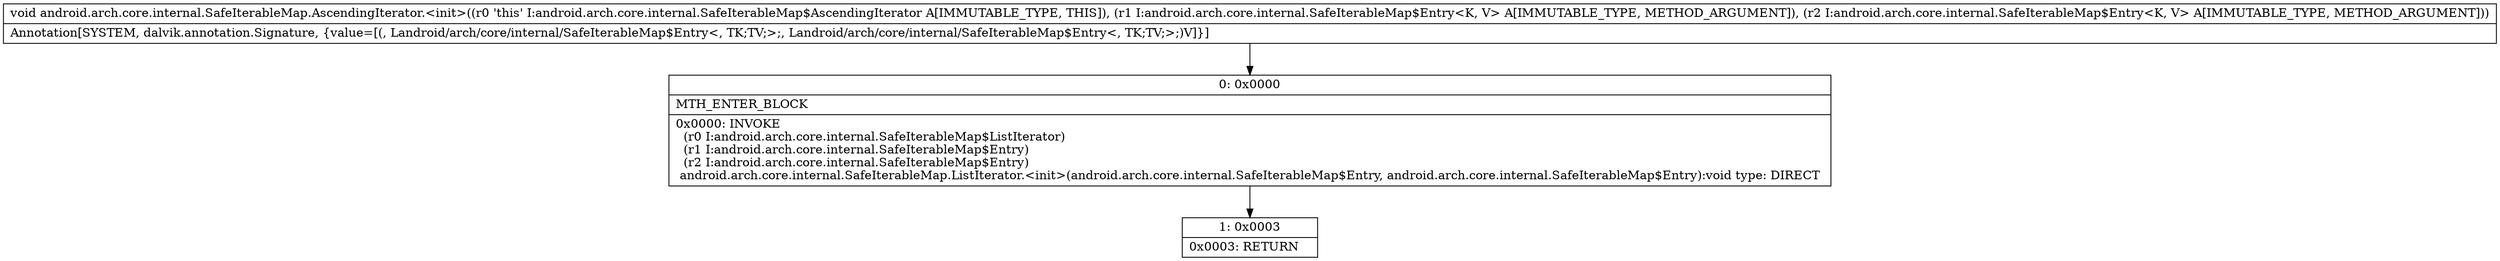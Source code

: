 digraph "CFG forandroid.arch.core.internal.SafeIterableMap.AscendingIterator.\<init\>(Landroid\/arch\/core\/internal\/SafeIterableMap$Entry;Landroid\/arch\/core\/internal\/SafeIterableMap$Entry;)V" {
Node_0 [shape=record,label="{0\:\ 0x0000|MTH_ENTER_BLOCK\l|0x0000: INVOKE  \l  (r0 I:android.arch.core.internal.SafeIterableMap$ListIterator)\l  (r1 I:android.arch.core.internal.SafeIterableMap$Entry)\l  (r2 I:android.arch.core.internal.SafeIterableMap$Entry)\l android.arch.core.internal.SafeIterableMap.ListIterator.\<init\>(android.arch.core.internal.SafeIterableMap$Entry, android.arch.core.internal.SafeIterableMap$Entry):void type: DIRECT \l}"];
Node_1 [shape=record,label="{1\:\ 0x0003|0x0003: RETURN   \l}"];
MethodNode[shape=record,label="{void android.arch.core.internal.SafeIterableMap.AscendingIterator.\<init\>((r0 'this' I:android.arch.core.internal.SafeIterableMap$AscendingIterator A[IMMUTABLE_TYPE, THIS]), (r1 I:android.arch.core.internal.SafeIterableMap$Entry\<K, V\> A[IMMUTABLE_TYPE, METHOD_ARGUMENT]), (r2 I:android.arch.core.internal.SafeIterableMap$Entry\<K, V\> A[IMMUTABLE_TYPE, METHOD_ARGUMENT]))  | Annotation[SYSTEM, dalvik.annotation.Signature, \{value=[(, Landroid\/arch\/core\/internal\/SafeIterableMap$Entry\<, TK;TV;\>;, Landroid\/arch\/core\/internal\/SafeIterableMap$Entry\<, TK;TV;\>;)V]\}]\l}"];
MethodNode -> Node_0;
Node_0 -> Node_1;
}

